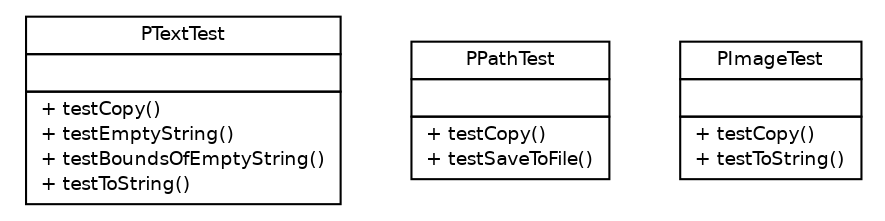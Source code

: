 #!/usr/local/bin/dot
#
# Class diagram 
# Generated by UmlGraph version 4.6 (http://www.spinellis.gr/sw/umlgraph)
#

digraph G {
	edge [fontname="Helvetica",fontsize=10,labelfontname="Helvetica",labelfontsize=10];
	node [fontname="Helvetica",fontsize=10,shape=plaintext];
	// edu.umd.cs.piccolo.nodes.PTextTest
	c29 [label=<<table border="0" cellborder="1" cellspacing="0" cellpadding="2" port="p" href="./PTextTest.html">
		<tr><td><table border="0" cellspacing="0" cellpadding="1">
			<tr><td> PTextTest </td></tr>
		</table></td></tr>
		<tr><td><table border="0" cellspacing="0" cellpadding="1">
			<tr><td align="left">  </td></tr>
		</table></td></tr>
		<tr><td><table border="0" cellspacing="0" cellpadding="1">
			<tr><td align="left"> + testCopy() </td></tr>
			<tr><td align="left"> + testEmptyString() </td></tr>
			<tr><td align="left"> + testBoundsOfEmptyString() </td></tr>
			<tr><td align="left"> + testToString() </td></tr>
		</table></td></tr>
		</table>>, fontname="Helvetica", fontcolor="black", fontsize=9.0];
	// edu.umd.cs.piccolo.nodes.PPathTest
	c30 [label=<<table border="0" cellborder="1" cellspacing="0" cellpadding="2" port="p" href="./PPathTest.html">
		<tr><td><table border="0" cellspacing="0" cellpadding="1">
			<tr><td> PPathTest </td></tr>
		</table></td></tr>
		<tr><td><table border="0" cellspacing="0" cellpadding="1">
			<tr><td align="left">  </td></tr>
		</table></td></tr>
		<tr><td><table border="0" cellspacing="0" cellpadding="1">
			<tr><td align="left"> + testCopy() </td></tr>
			<tr><td align="left"> + testSaveToFile() </td></tr>
		</table></td></tr>
		</table>>, fontname="Helvetica", fontcolor="black", fontsize=9.0];
	// edu.umd.cs.piccolo.nodes.PImageTest
	c31 [label=<<table border="0" cellborder="1" cellspacing="0" cellpadding="2" port="p" href="./PImageTest.html">
		<tr><td><table border="0" cellspacing="0" cellpadding="1">
			<tr><td> PImageTest </td></tr>
		</table></td></tr>
		<tr><td><table border="0" cellspacing="0" cellpadding="1">
			<tr><td align="left">  </td></tr>
		</table></td></tr>
		<tr><td><table border="0" cellspacing="0" cellpadding="1">
			<tr><td align="left"> + testCopy() </td></tr>
			<tr><td align="left"> + testToString() </td></tr>
		</table></td></tr>
		</table>>, fontname="Helvetica", fontcolor="black", fontsize=9.0];
}

